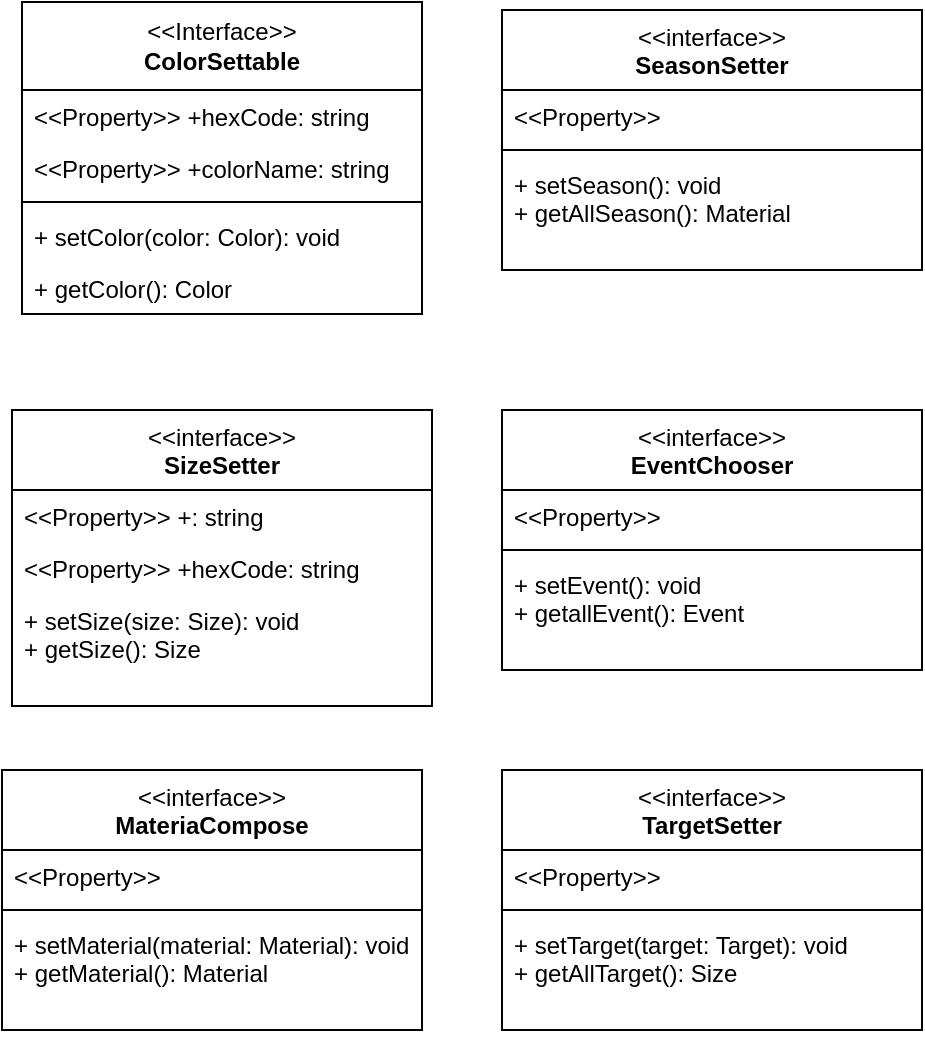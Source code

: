 <mxfile version="24.6.5" type="device">
  <diagram name="Pagina-1" id="9yz2OKC9Fu_6bzMXBtnQ">
    <mxGraphModel dx="683" dy="355" grid="1" gridSize="10" guides="1" tooltips="1" connect="1" arrows="1" fold="1" page="1" pageScale="1" pageWidth="827" pageHeight="1169" math="0" shadow="0">
      <root>
        <mxCell id="0" />
        <mxCell id="1" parent="0" />
        <mxCell id="pnzhufoTBbJcKQfdmMHA-10" value="&lt;span style=&quot;font-weight: normal;&quot;&gt;&amp;lt;&amp;lt;interface&amp;gt;&amp;gt;&lt;/span&gt;&lt;div&gt;SizeSetter&lt;/div&gt;" style="swimlane;fontStyle=1;align=center;verticalAlign=top;childLayout=stackLayout;horizontal=1;startSize=40;horizontalStack=0;resizeParent=1;resizeParentMax=0;resizeLast=0;collapsible=1;marginBottom=0;whiteSpace=wrap;html=1;" vertex="1" parent="1">
          <mxGeometry x="135" y="430" width="210" height="148" as="geometry">
            <mxRectangle x="130" y="430" width="140" height="40" as="alternateBounds" />
          </mxGeometry>
        </mxCell>
        <mxCell id="pnzhufoTBbJcKQfdmMHA-40" value="&amp;lt;&amp;lt;Property&amp;gt;&amp;gt; +: string&lt;div&gt;&lt;br&gt;&lt;/div&gt;" style="text;strokeColor=none;fillColor=none;align=left;verticalAlign=top;spacingLeft=4;spacingRight=4;overflow=hidden;rotatable=0;points=[[0,0.5],[1,0.5]];portConstraint=eastwest;whiteSpace=wrap;html=1;" vertex="1" parent="pnzhufoTBbJcKQfdmMHA-10">
          <mxGeometry y="40" width="210" height="26" as="geometry" />
        </mxCell>
        <mxCell id="pnzhufoTBbJcKQfdmMHA-41" value="&amp;lt;&amp;lt;Property&amp;gt;&amp;gt; +hexCode: string&lt;div&gt;&lt;br&gt;&lt;/div&gt;" style="text;strokeColor=none;fillColor=none;align=left;verticalAlign=top;spacingLeft=4;spacingRight=4;overflow=hidden;rotatable=0;points=[[0,0.5],[1,0.5]];portConstraint=eastwest;whiteSpace=wrap;html=1;" vertex="1" parent="pnzhufoTBbJcKQfdmMHA-10">
          <mxGeometry y="66" width="210" height="26" as="geometry" />
        </mxCell>
        <mxCell id="pnzhufoTBbJcKQfdmMHA-13" value="+ setSize(size: Size): void&lt;div&gt;+ getSize(): Size&lt;/div&gt;" style="text;strokeColor=none;fillColor=none;align=left;verticalAlign=top;spacingLeft=4;spacingRight=4;overflow=hidden;rotatable=0;points=[[0,0.5],[1,0.5]];portConstraint=eastwest;whiteSpace=wrap;html=1;" vertex="1" parent="pnzhufoTBbJcKQfdmMHA-10">
          <mxGeometry y="92" width="210" height="56" as="geometry" />
        </mxCell>
        <mxCell id="pnzhufoTBbJcKQfdmMHA-15" value="&lt;span style=&quot;font-weight: normal;&quot;&gt;&amp;lt;&amp;lt;interface&amp;gt;&amp;gt;&lt;/span&gt;&lt;div&gt;MateriaCompose&lt;/div&gt;" style="swimlane;fontStyle=1;align=center;verticalAlign=top;childLayout=stackLayout;horizontal=1;startSize=40;horizontalStack=0;resizeParent=1;resizeParentMax=0;resizeLast=0;collapsible=1;marginBottom=0;whiteSpace=wrap;html=1;" vertex="1" parent="1">
          <mxGeometry x="130" y="610" width="210" height="130" as="geometry" />
        </mxCell>
        <mxCell id="pnzhufoTBbJcKQfdmMHA-16" value="&amp;lt;&amp;lt;Property&amp;gt;&amp;gt;" style="text;strokeColor=none;fillColor=none;align=left;verticalAlign=top;spacingLeft=4;spacingRight=4;overflow=hidden;rotatable=0;points=[[0,0.5],[1,0.5]];portConstraint=eastwest;whiteSpace=wrap;html=1;" vertex="1" parent="pnzhufoTBbJcKQfdmMHA-15">
          <mxGeometry y="40" width="210" height="26" as="geometry" />
        </mxCell>
        <mxCell id="pnzhufoTBbJcKQfdmMHA-17" value="" style="line;strokeWidth=1;fillColor=none;align=left;verticalAlign=middle;spacingTop=-1;spacingLeft=3;spacingRight=3;rotatable=0;labelPosition=right;points=[];portConstraint=eastwest;strokeColor=inherit;" vertex="1" parent="pnzhufoTBbJcKQfdmMHA-15">
          <mxGeometry y="66" width="210" height="8" as="geometry" />
        </mxCell>
        <mxCell id="pnzhufoTBbJcKQfdmMHA-18" value="+ setMaterial(material: Material): void&lt;div&gt;+ getMaterial(): Material&lt;/div&gt;" style="text;strokeColor=none;fillColor=none;align=left;verticalAlign=top;spacingLeft=4;spacingRight=4;overflow=hidden;rotatable=0;points=[[0,0.5],[1,0.5]];portConstraint=eastwest;whiteSpace=wrap;html=1;" vertex="1" parent="pnzhufoTBbJcKQfdmMHA-15">
          <mxGeometry y="74" width="210" height="56" as="geometry" />
        </mxCell>
        <mxCell id="pnzhufoTBbJcKQfdmMHA-19" value="&lt;span style=&quot;font-weight: normal;&quot;&gt;&amp;lt;&amp;lt;interface&amp;gt;&amp;gt;&lt;/span&gt;&lt;div&gt;SeasonSetter&lt;/div&gt;" style="swimlane;fontStyle=1;align=center;verticalAlign=top;childLayout=stackLayout;horizontal=1;startSize=40;horizontalStack=0;resizeParent=1;resizeParentMax=0;resizeLast=0;collapsible=1;marginBottom=0;whiteSpace=wrap;html=1;" vertex="1" parent="1">
          <mxGeometry x="380" y="230" width="210" height="130" as="geometry" />
        </mxCell>
        <mxCell id="pnzhufoTBbJcKQfdmMHA-20" value="&amp;lt;&amp;lt;Property&amp;gt;&amp;gt;" style="text;strokeColor=none;fillColor=none;align=left;verticalAlign=top;spacingLeft=4;spacingRight=4;overflow=hidden;rotatable=0;points=[[0,0.5],[1,0.5]];portConstraint=eastwest;whiteSpace=wrap;html=1;" vertex="1" parent="pnzhufoTBbJcKQfdmMHA-19">
          <mxGeometry y="40" width="210" height="26" as="geometry" />
        </mxCell>
        <mxCell id="pnzhufoTBbJcKQfdmMHA-21" value="" style="line;strokeWidth=1;fillColor=none;align=left;verticalAlign=middle;spacingTop=-1;spacingLeft=3;spacingRight=3;rotatable=0;labelPosition=right;points=[];portConstraint=eastwest;strokeColor=inherit;" vertex="1" parent="pnzhufoTBbJcKQfdmMHA-19">
          <mxGeometry y="66" width="210" height="8" as="geometry" />
        </mxCell>
        <mxCell id="pnzhufoTBbJcKQfdmMHA-22" value="+ setSeason(): void&lt;div&gt;+ getAllSeason(): Material&lt;/div&gt;" style="text;strokeColor=none;fillColor=none;align=left;verticalAlign=top;spacingLeft=4;spacingRight=4;overflow=hidden;rotatable=0;points=[[0,0.5],[1,0.5]];portConstraint=eastwest;whiteSpace=wrap;html=1;" vertex="1" parent="pnzhufoTBbJcKQfdmMHA-19">
          <mxGeometry y="74" width="210" height="56" as="geometry" />
        </mxCell>
        <mxCell id="pnzhufoTBbJcKQfdmMHA-24" value="&lt;span style=&quot;font-weight: normal;&quot;&gt;&amp;lt;&amp;lt;interface&amp;gt;&amp;gt;&lt;/span&gt;&lt;div&gt;EventChooser&lt;/div&gt;" style="swimlane;fontStyle=1;align=center;verticalAlign=top;childLayout=stackLayout;horizontal=1;startSize=40;horizontalStack=0;resizeParent=1;resizeParentMax=0;resizeLast=0;collapsible=1;marginBottom=0;whiteSpace=wrap;html=1;" vertex="1" parent="1">
          <mxGeometry x="380" y="430" width="210" height="130" as="geometry" />
        </mxCell>
        <mxCell id="pnzhufoTBbJcKQfdmMHA-25" value="&amp;lt;&amp;lt;Property&amp;gt;&amp;gt;" style="text;strokeColor=none;fillColor=none;align=left;verticalAlign=top;spacingLeft=4;spacingRight=4;overflow=hidden;rotatable=0;points=[[0,0.5],[1,0.5]];portConstraint=eastwest;whiteSpace=wrap;html=1;" vertex="1" parent="pnzhufoTBbJcKQfdmMHA-24">
          <mxGeometry y="40" width="210" height="26" as="geometry" />
        </mxCell>
        <mxCell id="pnzhufoTBbJcKQfdmMHA-26" value="" style="line;strokeWidth=1;fillColor=none;align=left;verticalAlign=middle;spacingTop=-1;spacingLeft=3;spacingRight=3;rotatable=0;labelPosition=right;points=[];portConstraint=eastwest;strokeColor=inherit;" vertex="1" parent="pnzhufoTBbJcKQfdmMHA-24">
          <mxGeometry y="66" width="210" height="8" as="geometry" />
        </mxCell>
        <mxCell id="pnzhufoTBbJcKQfdmMHA-27" value="+ setEvent(): void&lt;div&gt;+ getallEvent(): Event&lt;/div&gt;" style="text;strokeColor=none;fillColor=none;align=left;verticalAlign=top;spacingLeft=4;spacingRight=4;overflow=hidden;rotatable=0;points=[[0,0.5],[1,0.5]];portConstraint=eastwest;whiteSpace=wrap;html=1;" vertex="1" parent="pnzhufoTBbJcKQfdmMHA-24">
          <mxGeometry y="74" width="210" height="56" as="geometry" />
        </mxCell>
        <mxCell id="pnzhufoTBbJcKQfdmMHA-28" value="&lt;span style=&quot;font-weight: normal;&quot;&gt;&amp;lt;&amp;lt;interface&amp;gt;&amp;gt;&lt;/span&gt;&lt;div&gt;TargetSetter&lt;/div&gt;" style="swimlane;fontStyle=1;align=center;verticalAlign=top;childLayout=stackLayout;horizontal=1;startSize=40;horizontalStack=0;resizeParent=1;resizeParentMax=0;resizeLast=0;collapsible=1;marginBottom=0;whiteSpace=wrap;html=1;" vertex="1" parent="1">
          <mxGeometry x="380" y="610" width="210" height="130" as="geometry" />
        </mxCell>
        <mxCell id="pnzhufoTBbJcKQfdmMHA-29" value="&amp;lt;&amp;lt;Property&amp;gt;&amp;gt;" style="text;strokeColor=none;fillColor=none;align=left;verticalAlign=top;spacingLeft=4;spacingRight=4;overflow=hidden;rotatable=0;points=[[0,0.5],[1,0.5]];portConstraint=eastwest;whiteSpace=wrap;html=1;" vertex="1" parent="pnzhufoTBbJcKQfdmMHA-28">
          <mxGeometry y="40" width="210" height="26" as="geometry" />
        </mxCell>
        <mxCell id="pnzhufoTBbJcKQfdmMHA-30" value="" style="line;strokeWidth=1;fillColor=none;align=left;verticalAlign=middle;spacingTop=-1;spacingLeft=3;spacingRight=3;rotatable=0;labelPosition=right;points=[];portConstraint=eastwest;strokeColor=inherit;" vertex="1" parent="pnzhufoTBbJcKQfdmMHA-28">
          <mxGeometry y="66" width="210" height="8" as="geometry" />
        </mxCell>
        <mxCell id="pnzhufoTBbJcKQfdmMHA-31" value="+ setTarget(target: Target): void&lt;div&gt;+ getAllTarget(): Size&lt;/div&gt;" style="text;strokeColor=none;fillColor=none;align=left;verticalAlign=top;spacingLeft=4;spacingRight=4;overflow=hidden;rotatable=0;points=[[0,0.5],[1,0.5]];portConstraint=eastwest;whiteSpace=wrap;html=1;" vertex="1" parent="pnzhufoTBbJcKQfdmMHA-28">
          <mxGeometry y="74" width="210" height="56" as="geometry" />
        </mxCell>
        <mxCell id="pnzhufoTBbJcKQfdmMHA-33" value="&amp;lt;&amp;lt;Interface&amp;gt;&amp;gt;&lt;div&gt;&lt;b&gt;ColorSettable&lt;/b&gt;&lt;/div&gt;" style="swimlane;fontStyle=0;childLayout=stackLayout;horizontal=1;startSize=44;fillColor=none;horizontalStack=0;resizeParent=1;resizeParentMax=0;resizeLast=0;collapsible=1;marginBottom=0;whiteSpace=wrap;html=1;" vertex="1" parent="1">
          <mxGeometry x="140" y="226" width="200" height="156" as="geometry">
            <mxRectangle x="140" y="230" width="100" height="30" as="alternateBounds" />
          </mxGeometry>
        </mxCell>
        <mxCell id="pnzhufoTBbJcKQfdmMHA-34" value="&amp;lt;&amp;lt;Property&amp;gt;&amp;gt; +hexCode: string&lt;div&gt;&lt;br&gt;&lt;/div&gt;" style="text;strokeColor=none;fillColor=none;align=left;verticalAlign=top;spacingLeft=4;spacingRight=4;overflow=hidden;rotatable=0;points=[[0,0.5],[1,0.5]];portConstraint=eastwest;whiteSpace=wrap;html=1;" vertex="1" parent="pnzhufoTBbJcKQfdmMHA-33">
          <mxGeometry y="44" width="200" height="26" as="geometry" />
        </mxCell>
        <mxCell id="pnzhufoTBbJcKQfdmMHA-38" value="&amp;lt;&amp;lt;Property&amp;gt;&amp;gt; +colorName: string&lt;div&gt;&lt;br&gt;&lt;/div&gt;" style="text;strokeColor=none;fillColor=none;align=left;verticalAlign=top;spacingLeft=4;spacingRight=4;overflow=hidden;rotatable=0;points=[[0,0.5],[1,0.5]];portConstraint=eastwest;whiteSpace=wrap;html=1;" vertex="1" parent="pnzhufoTBbJcKQfdmMHA-33">
          <mxGeometry y="70" width="200" height="26" as="geometry" />
        </mxCell>
        <mxCell id="pnzhufoTBbJcKQfdmMHA-39" value="" style="line;strokeWidth=1;fillColor=none;align=left;verticalAlign=middle;spacingTop=-1;spacingLeft=3;spacingRight=3;rotatable=0;labelPosition=right;points=[];portConstraint=eastwest;strokeColor=inherit;" vertex="1" parent="pnzhufoTBbJcKQfdmMHA-33">
          <mxGeometry y="96" width="200" height="8" as="geometry" />
        </mxCell>
        <mxCell id="pnzhufoTBbJcKQfdmMHA-35" value="+ setColor(color: Color): void" style="text;strokeColor=none;fillColor=none;align=left;verticalAlign=top;spacingLeft=4;spacingRight=4;overflow=hidden;rotatable=0;points=[[0,0.5],[1,0.5]];portConstraint=eastwest;whiteSpace=wrap;html=1;" vertex="1" parent="pnzhufoTBbJcKQfdmMHA-33">
          <mxGeometry y="104" width="200" height="26" as="geometry" />
        </mxCell>
        <mxCell id="pnzhufoTBbJcKQfdmMHA-36" value="+ getColor(): Color" style="text;strokeColor=none;fillColor=none;align=left;verticalAlign=top;spacingLeft=4;spacingRight=4;overflow=hidden;rotatable=0;points=[[0,0.5],[1,0.5]];portConstraint=eastwest;whiteSpace=wrap;html=1;" vertex="1" parent="pnzhufoTBbJcKQfdmMHA-33">
          <mxGeometry y="130" width="200" height="26" as="geometry" />
        </mxCell>
      </root>
    </mxGraphModel>
  </diagram>
</mxfile>
